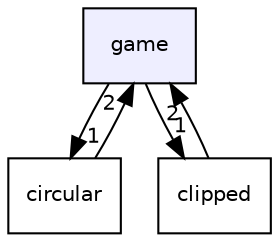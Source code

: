 digraph "game" {
  compound=true
  node [ fontsize="10", fontname="Helvetica"];
  edge [ labelfontsize="10", labelfontname="Helvetica"];
  dir_37c6514aeece95293041e34c0f2e0784 [shape=box, label="game", style="filled", fillcolor="#eeeeff", pencolor="black", URL="dir_37c6514aeece95293041e34c0f2e0784.html"];
  dir_791b54bd9203a6d00972725576bac15f [shape=box label="circular" URL="dir_791b54bd9203a6d00972725576bac15f.html"];
  dir_d8b801b9b84b98575a5a421f97929dac [shape=box label="clipped" URL="dir_d8b801b9b84b98575a5a421f97929dac.html"];
  dir_791b54bd9203a6d00972725576bac15f->dir_37c6514aeece95293041e34c0f2e0784 [headlabel="2", labeldistance=1.5 headhref="dir_000000_000003.html"];
  dir_d8b801b9b84b98575a5a421f97929dac->dir_37c6514aeece95293041e34c0f2e0784 [headlabel="2", labeldistance=1.5 headhref="dir_000001_000003.html"];
  dir_37c6514aeece95293041e34c0f2e0784->dir_791b54bd9203a6d00972725576bac15f [headlabel="1", labeldistance=1.5 headhref="dir_000003_000000.html"];
  dir_37c6514aeece95293041e34c0f2e0784->dir_d8b801b9b84b98575a5a421f97929dac [headlabel="1", labeldistance=1.5 headhref="dir_000003_000001.html"];
}
